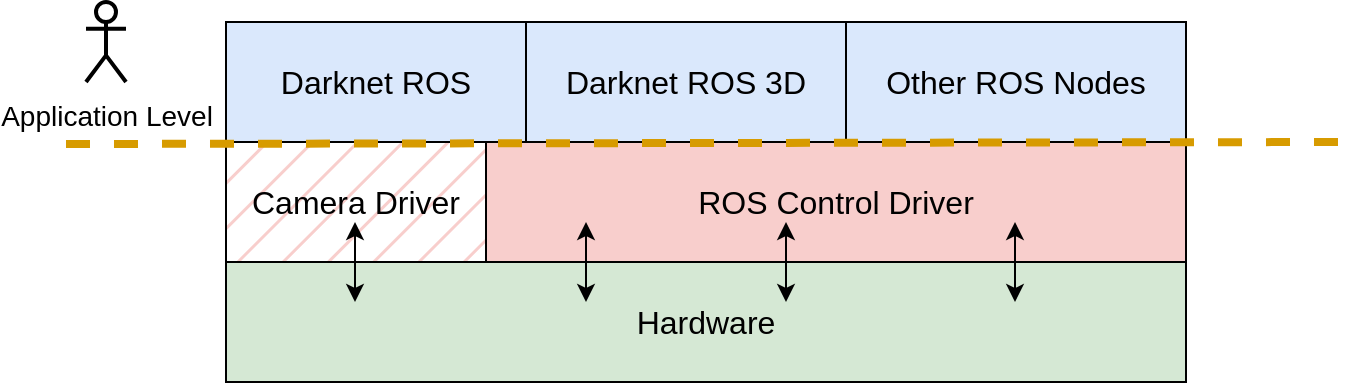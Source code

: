 <mxfile version="20.8.20" type="github">
  <diagram id="kgpKYQtTHZ0yAKxKKP6v" name="Page-1">
    <mxGraphModel dx="1273" dy="915" grid="1" gridSize="10" guides="1" tooltips="1" connect="1" arrows="1" fold="1" page="1" pageScale="1" pageWidth="850" pageHeight="1100" math="0" shadow="0">
      <root>
        <mxCell id="0" />
        <mxCell id="1" parent="0" />
        <mxCell id="VxPAGHwxYElk41PXbdFz-1" value="&lt;font style=&quot;font-size: 13px;&quot;&gt;&lt;font style=&quot;font-size: 14px;&quot;&gt;&lt;font style=&quot;font-size: 15px;&quot;&gt;&lt;font style=&quot;font-size: 16px;&quot;&gt;Hardware&lt;/font&gt;&lt;/font&gt;&lt;/font&gt;&lt;/font&gt;" style="rounded=0;whiteSpace=wrap;html=1;fillColor=#d5e8d4;strokeColor=#000000;" vertex="1" parent="1">
          <mxGeometry x="160" y="530" width="480" height="60" as="geometry" />
        </mxCell>
        <mxCell id="VxPAGHwxYElk41PXbdFz-3" value="&lt;font style=&quot;font-size: 15px;&quot;&gt;&lt;font style=&quot;font-size: 15px;&quot;&gt;&lt;font style=&quot;font-size: 15px;&quot;&gt;&lt;font style=&quot;font-size: 15px;&quot;&gt;&lt;font style=&quot;font-size: 15px;&quot;&gt;&lt;font style=&quot;font-size: 15px;&quot;&gt;&lt;font style=&quot;font-size: 15px;&quot;&gt;&lt;font style=&quot;font-size: 15px;&quot;&gt;&lt;font style=&quot;font-size: 16px;&quot;&gt;ROS Control Driver&lt;/font&gt;&lt;/font&gt;&lt;/font&gt;&lt;/font&gt;&lt;/font&gt;&lt;/font&gt;&lt;/font&gt;&lt;/font&gt;&lt;/font&gt;" style="rounded=0;whiteSpace=wrap;html=1;fillColor=#f8cecc;strokeColor=#000000;" vertex="1" parent="1">
          <mxGeometry x="290" y="470" width="350" height="60" as="geometry" />
        </mxCell>
        <mxCell id="VxPAGHwxYElk41PXbdFz-5" value="&lt;font style=&quot;font-size: 15px;&quot;&gt;&lt;font style=&quot;font-size: 15px;&quot;&gt;&lt;font style=&quot;font-size: 15px;&quot;&gt;&lt;font style=&quot;font-size: 15px;&quot;&gt;&lt;font style=&quot;font-size: 15px;&quot;&gt;&lt;font style=&quot;font-size: 15px;&quot;&gt;&lt;font style=&quot;font-size: 15px;&quot;&gt;&lt;font style=&quot;font-size: 15px;&quot;&gt;&lt;font style=&quot;font-size: 16px;&quot;&gt;Camera Driver&lt;/font&gt;&lt;/font&gt;&lt;/font&gt;&lt;/font&gt;&lt;/font&gt;&lt;/font&gt;&lt;/font&gt;&lt;/font&gt;&lt;/font&gt;" style="rounded=0;whiteSpace=wrap;html=1;fillStyle=hatch;fillColor=#f8cecc;strokeColor=#000000;" vertex="1" parent="1">
          <mxGeometry x="160" y="470" width="130" height="60" as="geometry" />
        </mxCell>
        <mxCell id="VxPAGHwxYElk41PXbdFz-7" value="" style="endArrow=classic;startArrow=classic;html=1;rounded=0;fontSize=16;" edge="1" parent="1">
          <mxGeometry width="50" height="50" relative="1" as="geometry">
            <mxPoint x="554.5" y="550" as="sourcePoint" />
            <mxPoint x="554.5" y="510" as="targetPoint" />
          </mxGeometry>
        </mxCell>
        <mxCell id="VxPAGHwxYElk41PXbdFz-8" value="" style="endArrow=classic;startArrow=classic;html=1;rounded=0;fontSize=16;" edge="1" parent="1">
          <mxGeometry width="50" height="50" relative="1" as="geometry">
            <mxPoint x="340" y="550" as="sourcePoint" />
            <mxPoint x="340" y="510" as="targetPoint" />
          </mxGeometry>
        </mxCell>
        <mxCell id="VxPAGHwxYElk41PXbdFz-9" value="" style="endArrow=classic;startArrow=classic;html=1;rounded=0;fontSize=16;" edge="1" parent="1">
          <mxGeometry width="50" height="50" relative="1" as="geometry">
            <mxPoint x="224.5" y="550" as="sourcePoint" />
            <mxPoint x="224.5" y="510" as="targetPoint" />
          </mxGeometry>
        </mxCell>
        <mxCell id="VxPAGHwxYElk41PXbdFz-10" value="&lt;font style=&quot;font-size: 13px;&quot;&gt;&lt;font style=&quot;font-size: 14px;&quot;&gt;&lt;font style=&quot;font-size: 15px;&quot;&gt;&lt;font style=&quot;font-size: 16px;&quot;&gt;Other ROS Nodes&lt;/font&gt;&lt;/font&gt;&lt;/font&gt;&lt;/font&gt;" style="rounded=0;whiteSpace=wrap;html=1;fillColor=#dae8fc;strokeColor=#000000;" vertex="1" parent="1">
          <mxGeometry x="470" y="410" width="170" height="60" as="geometry" />
        </mxCell>
        <mxCell id="VxPAGHwxYElk41PXbdFz-11" value="&lt;font style=&quot;font-size: 16px;&quot;&gt;Darknet ROS 3D&lt;br&gt;&lt;/font&gt;" style="rounded=0;whiteSpace=wrap;html=1;fillColor=#dae8fc;strokeColor=#000000;" vertex="1" parent="1">
          <mxGeometry x="310" y="410" width="160" height="60" as="geometry" />
        </mxCell>
        <mxCell id="VxPAGHwxYElk41PXbdFz-12" value="" style="endArrow=classic;startArrow=classic;html=1;rounded=0;fontSize=16;" edge="1" parent="1">
          <mxGeometry width="50" height="50" relative="1" as="geometry">
            <mxPoint x="440" y="550" as="sourcePoint" />
            <mxPoint x="440" y="510" as="targetPoint" />
          </mxGeometry>
        </mxCell>
        <mxCell id="VxPAGHwxYElk41PXbdFz-13" value="&lt;font style=&quot;font-size: 13px;&quot;&gt;&lt;font style=&quot;font-size: 14px;&quot;&gt;&lt;font style=&quot;font-size: 15px;&quot;&gt;&lt;font style=&quot;font-size: 16px;&quot;&gt;Darknet ROS&lt;/font&gt;&lt;/font&gt;&lt;/font&gt;&lt;/font&gt;" style="rounded=0;whiteSpace=wrap;html=1;fillColor=#dae8fc;strokeColor=#000000;" vertex="1" parent="1">
          <mxGeometry x="160" y="410" width="150" height="60" as="geometry" />
        </mxCell>
        <mxCell id="VxPAGHwxYElk41PXbdFz-14" value="&lt;font style=&quot;font-size: 15px;&quot;&gt;&lt;font style=&quot;font-size: 14px;&quot;&gt;Application Level&lt;/font&gt;&lt;/font&gt;" style="shape=umlActor;verticalLabelPosition=bottom;verticalAlign=top;html=1;outlineConnect=0;fontSize=16;strokeWidth=2;" vertex="1" parent="1">
          <mxGeometry x="90" y="400" width="20" height="40" as="geometry" />
        </mxCell>
        <mxCell id="VxPAGHwxYElk41PXbdFz-15" value="" style="endArrow=none;dashed=1;html=1;rounded=0;fontSize=16;strokeWidth=4;fillColor=#ffe6cc;strokeColor=#d79b00;" edge="1" parent="1">
          <mxGeometry width="50" height="50" relative="1" as="geometry">
            <mxPoint x="80" y="471" as="sourcePoint" />
            <mxPoint x="720" y="470" as="targetPoint" />
          </mxGeometry>
        </mxCell>
      </root>
    </mxGraphModel>
  </diagram>
</mxfile>
